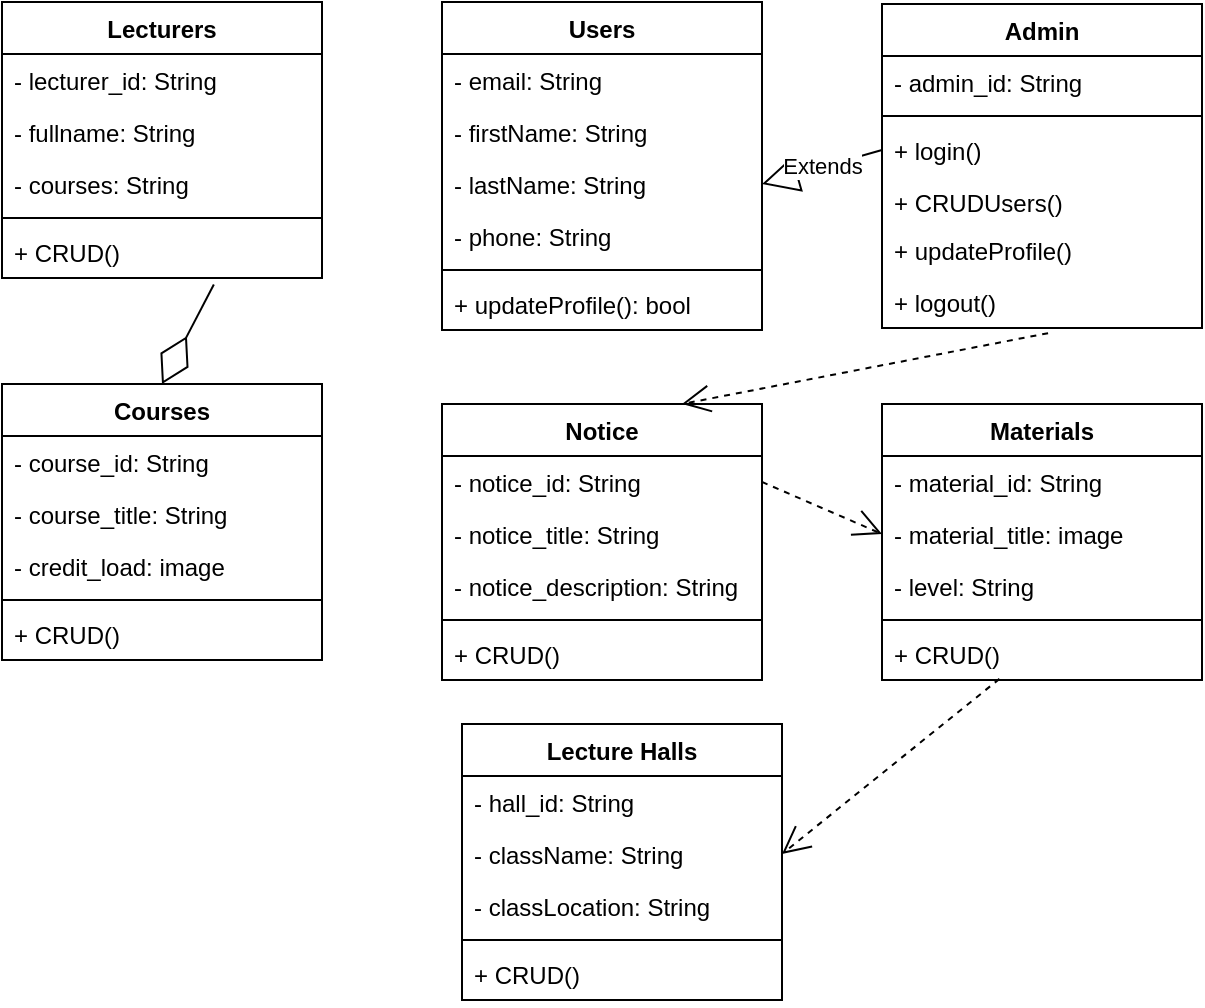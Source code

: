 <mxfile version="13.9.9" type="device"><diagram id="C5RBs43oDa-KdzZeNtuy" name="Page-1"><mxGraphModel dx="1217" dy="694" grid="1" gridSize="10" guides="1" tooltips="1" connect="1" arrows="1" fold="1" page="1" pageScale="1" pageWidth="827" pageHeight="1169" math="0" shadow="0" extFonts="Permanent Marker^https://fonts.googleapis.com/css?family=Permanent+Marker"><root><mxCell id="WIyWlLk6GJQsqaUBKTNV-0"/><mxCell id="WIyWlLk6GJQsqaUBKTNV-1" parent="WIyWlLk6GJQsqaUBKTNV-0"/><mxCell id="rUioSGqjgMgXq7_hCysb-2" value="Users" style="swimlane;fontStyle=1;align=center;verticalAlign=top;childLayout=stackLayout;horizontal=1;startSize=26;horizontalStack=0;resizeParent=1;resizeParentMax=0;resizeLast=0;collapsible=1;marginBottom=0;" parent="WIyWlLk6GJQsqaUBKTNV-1" vertex="1"><mxGeometry x="300" y="79" width="160" height="164" as="geometry"/></mxCell><mxCell id="rUioSGqjgMgXq7_hCysb-6" value="- email: String" style="text;strokeColor=none;fillColor=none;align=left;verticalAlign=top;spacingLeft=4;spacingRight=4;overflow=hidden;rotatable=0;points=[[0,0.5],[1,0.5]];portConstraint=eastwest;" parent="rUioSGqjgMgXq7_hCysb-2" vertex="1"><mxGeometry y="26" width="160" height="26" as="geometry"/></mxCell><mxCell id="rUioSGqjgMgXq7_hCysb-33" value="- firstName: String" style="text;strokeColor=none;fillColor=none;align=left;verticalAlign=top;spacingLeft=4;spacingRight=4;overflow=hidden;rotatable=0;points=[[0,0.5],[1,0.5]];portConstraint=eastwest;" parent="rUioSGqjgMgXq7_hCysb-2" vertex="1"><mxGeometry y="52" width="160" height="26" as="geometry"/></mxCell><mxCell id="rUioSGqjgMgXq7_hCysb-8" value="- lastName: String" style="text;strokeColor=none;fillColor=none;align=left;verticalAlign=top;spacingLeft=4;spacingRight=4;overflow=hidden;rotatable=0;points=[[0,0.5],[1,0.5]];portConstraint=eastwest;" parent="rUioSGqjgMgXq7_hCysb-2" vertex="1"><mxGeometry y="78" width="160" height="26" as="geometry"/></mxCell><mxCell id="0FEyIL5n0Me2F_UGlExN-14" value="- phone: String" style="text;strokeColor=none;fillColor=none;align=left;verticalAlign=top;spacingLeft=4;spacingRight=4;overflow=hidden;rotatable=0;points=[[0,0.5],[1,0.5]];portConstraint=eastwest;" parent="rUioSGqjgMgXq7_hCysb-2" vertex="1"><mxGeometry y="104" width="160" height="26" as="geometry"/></mxCell><mxCell id="rUioSGqjgMgXq7_hCysb-4" value="" style="line;strokeWidth=1;fillColor=none;align=left;verticalAlign=middle;spacingTop=-1;spacingLeft=3;spacingRight=3;rotatable=0;labelPosition=right;points=[];portConstraint=eastwest;" parent="rUioSGqjgMgXq7_hCysb-2" vertex="1"><mxGeometry y="130" width="160" height="8" as="geometry"/></mxCell><mxCell id="rUioSGqjgMgXq7_hCysb-5" value="+ updateProfile(): bool" style="text;strokeColor=none;fillColor=none;align=left;verticalAlign=top;spacingLeft=4;spacingRight=4;overflow=hidden;rotatable=0;points=[[0,0.5],[1,0.5]];portConstraint=eastwest;" parent="rUioSGqjgMgXq7_hCysb-2" vertex="1"><mxGeometry y="138" width="160" height="26" as="geometry"/></mxCell><mxCell id="0q59qMsWTQ_goEaoxCQV-13" value="Admin" style="swimlane;fontStyle=1;align=center;verticalAlign=top;childLayout=stackLayout;horizontal=1;startSize=26;horizontalStack=0;resizeParent=1;resizeParentMax=0;resizeLast=0;collapsible=1;marginBottom=0;" parent="WIyWlLk6GJQsqaUBKTNV-1" vertex="1"><mxGeometry x="520" y="80" width="160" height="162" as="geometry"/></mxCell><mxCell id="0q59qMsWTQ_goEaoxCQV-14" value="- admin_id: String" style="text;strokeColor=none;fillColor=none;align=left;verticalAlign=top;spacingLeft=4;spacingRight=4;overflow=hidden;rotatable=0;points=[[0,0.5],[1,0.5]];portConstraint=eastwest;" parent="0q59qMsWTQ_goEaoxCQV-13" vertex="1"><mxGeometry y="26" width="160" height="26" as="geometry"/></mxCell><mxCell id="0q59qMsWTQ_goEaoxCQV-18" value="" style="line;strokeWidth=1;fillColor=none;align=left;verticalAlign=middle;spacingTop=-1;spacingLeft=3;spacingRight=3;rotatable=0;labelPosition=right;points=[];portConstraint=eastwest;" parent="0q59qMsWTQ_goEaoxCQV-13" vertex="1"><mxGeometry y="52" width="160" height="8" as="geometry"/></mxCell><mxCell id="0q59qMsWTQ_goEaoxCQV-19" value="+ login()" style="text;strokeColor=none;fillColor=none;align=left;verticalAlign=top;spacingLeft=4;spacingRight=4;overflow=hidden;rotatable=0;points=[[0,0.5],[1,0.5]];portConstraint=eastwest;" parent="0q59qMsWTQ_goEaoxCQV-13" vertex="1"><mxGeometry y="60" width="160" height="26" as="geometry"/></mxCell><mxCell id="0q59qMsWTQ_goEaoxCQV-20" value="+ CRUDUsers()" style="text;strokeColor=none;fillColor=none;align=left;verticalAlign=top;spacingLeft=4;spacingRight=4;overflow=hidden;rotatable=0;points=[[0,0.5],[1,0.5]];portConstraint=eastwest;" parent="0q59qMsWTQ_goEaoxCQV-13" vertex="1"><mxGeometry y="86" width="160" height="24" as="geometry"/></mxCell><mxCell id="0q59qMsWTQ_goEaoxCQV-22" value="+ updateProfile()" style="text;strokeColor=none;fillColor=none;align=left;verticalAlign=top;spacingLeft=4;spacingRight=4;overflow=hidden;rotatable=0;points=[[0,0.5],[1,0.5]];portConstraint=eastwest;" parent="0q59qMsWTQ_goEaoxCQV-13" vertex="1"><mxGeometry y="110" width="160" height="26" as="geometry"/></mxCell><mxCell id="0q59qMsWTQ_goEaoxCQV-23" value="+ logout()" style="text;strokeColor=none;fillColor=none;align=left;verticalAlign=top;spacingLeft=4;spacingRight=4;overflow=hidden;rotatable=0;points=[[0,0.5],[1,0.5]];portConstraint=eastwest;" parent="0q59qMsWTQ_goEaoxCQV-13" vertex="1"><mxGeometry y="136" width="160" height="26" as="geometry"/></mxCell><mxCell id="0q59qMsWTQ_goEaoxCQV-24" value="Extends" style="endArrow=block;endSize=16;endFill=0;html=1;entryX=1;entryY=0.5;entryDx=0;entryDy=0;exitX=0;exitY=0.5;exitDx=0;exitDy=0;" parent="WIyWlLk6GJQsqaUBKTNV-1" edge="1" target="rUioSGqjgMgXq7_hCysb-8" source="0q59qMsWTQ_goEaoxCQV-19"><mxGeometry width="160" relative="1" as="geometry"><mxPoint x="570" y="287" as="sourcePoint"/><mxPoint x="480" y="287" as="targetPoint"/><Array as="points"/></mxGeometry></mxCell><mxCell id="0FEyIL5n0Me2F_UGlExN-2" value="Lecturers" style="swimlane;fontStyle=1;align=center;verticalAlign=top;childLayout=stackLayout;horizontal=1;startSize=26;horizontalStack=0;resizeParent=1;resizeParentMax=0;resizeLast=0;collapsible=1;marginBottom=0;" parent="WIyWlLk6GJQsqaUBKTNV-1" vertex="1"><mxGeometry x="80" y="79" width="160" height="138" as="geometry"/></mxCell><mxCell id="0FEyIL5n0Me2F_UGlExN-3" value="- lecturer_id: String" style="text;strokeColor=none;fillColor=none;align=left;verticalAlign=top;spacingLeft=4;spacingRight=4;overflow=hidden;rotatable=0;points=[[0,0.5],[1,0.5]];portConstraint=eastwest;" parent="0FEyIL5n0Me2F_UGlExN-2" vertex="1"><mxGeometry y="26" width="160" height="26" as="geometry"/></mxCell><mxCell id="0FEyIL5n0Me2F_UGlExN-5" value="- fullname: String" style="text;strokeColor=none;fillColor=none;align=left;verticalAlign=top;spacingLeft=4;spacingRight=4;overflow=hidden;rotatable=0;points=[[0,0.5],[1,0.5]];portConstraint=eastwest;" parent="0FEyIL5n0Me2F_UGlExN-2" vertex="1"><mxGeometry y="52" width="160" height="26" as="geometry"/></mxCell><mxCell id="YgXnJ43rr1mgCQ7xR_XM-11" value="- courses: String" style="text;strokeColor=none;fillColor=none;align=left;verticalAlign=top;spacingLeft=4;spacingRight=4;overflow=hidden;rotatable=0;points=[[0,0.5],[1,0.5]];portConstraint=eastwest;" parent="0FEyIL5n0Me2F_UGlExN-2" vertex="1"><mxGeometry y="78" width="160" height="26" as="geometry"/></mxCell><mxCell id="0FEyIL5n0Me2F_UGlExN-7" value="" style="line;strokeWidth=1;fillColor=none;align=left;verticalAlign=middle;spacingTop=-1;spacingLeft=3;spacingRight=3;rotatable=0;labelPosition=right;points=[];portConstraint=eastwest;" parent="0FEyIL5n0Me2F_UGlExN-2" vertex="1"><mxGeometry y="104" width="160" height="8" as="geometry"/></mxCell><mxCell id="0FEyIL5n0Me2F_UGlExN-8" value="+ CRUD()" style="text;strokeColor=none;fillColor=none;align=left;verticalAlign=top;spacingLeft=4;spacingRight=4;overflow=hidden;rotatable=0;points=[[0,0.5],[1,0.5]];portConstraint=eastwest;" parent="0FEyIL5n0Me2F_UGlExN-2" vertex="1"><mxGeometry y="112" width="160" height="26" as="geometry"/></mxCell><mxCell id="YgXnJ43rr1mgCQ7xR_XM-0" value="Courses" style="swimlane;fontStyle=1;align=center;verticalAlign=top;childLayout=stackLayout;horizontal=1;startSize=26;horizontalStack=0;resizeParent=1;resizeParentMax=0;resizeLast=0;collapsible=1;marginBottom=0;" parent="WIyWlLk6GJQsqaUBKTNV-1" vertex="1"><mxGeometry x="80" y="270" width="160" height="138" as="geometry"/></mxCell><mxCell id="lhKRDPzLNYBQU9nJNiFw-20" value="- course_id: String" style="text;strokeColor=none;fillColor=none;align=left;verticalAlign=top;spacingLeft=4;spacingRight=4;overflow=hidden;rotatable=0;points=[[0,0.5],[1,0.5]];portConstraint=eastwest;" vertex="1" parent="YgXnJ43rr1mgCQ7xR_XM-0"><mxGeometry y="26" width="160" height="26" as="geometry"/></mxCell><mxCell id="YgXnJ43rr1mgCQ7xR_XM-2" value="- course_title: String" style="text;strokeColor=none;fillColor=none;align=left;verticalAlign=top;spacingLeft=4;spacingRight=4;overflow=hidden;rotatable=0;points=[[0,0.5],[1,0.5]];portConstraint=eastwest;" parent="YgXnJ43rr1mgCQ7xR_XM-0" vertex="1"><mxGeometry y="52" width="160" height="26" as="geometry"/></mxCell><mxCell id="YgXnJ43rr1mgCQ7xR_XM-3" value="- credit_load: image" style="text;strokeColor=none;fillColor=none;align=left;verticalAlign=top;spacingLeft=4;spacingRight=4;overflow=hidden;rotatable=0;points=[[0,0.5],[1,0.5]];portConstraint=eastwest;" parent="YgXnJ43rr1mgCQ7xR_XM-0" vertex="1"><mxGeometry y="78" width="160" height="26" as="geometry"/></mxCell><mxCell id="YgXnJ43rr1mgCQ7xR_XM-4" value="" style="line;strokeWidth=1;fillColor=none;align=left;verticalAlign=middle;spacingTop=-1;spacingLeft=3;spacingRight=3;rotatable=0;labelPosition=right;points=[];portConstraint=eastwest;" parent="YgXnJ43rr1mgCQ7xR_XM-0" vertex="1"><mxGeometry y="104" width="160" height="8" as="geometry"/></mxCell><mxCell id="YgXnJ43rr1mgCQ7xR_XM-8" value="+ CRUD()" style="text;strokeColor=none;fillColor=none;align=left;verticalAlign=top;spacingLeft=4;spacingRight=4;overflow=hidden;rotatable=0;points=[[0,0.5],[1,0.5]];portConstraint=eastwest;" parent="YgXnJ43rr1mgCQ7xR_XM-0" vertex="1"><mxGeometry y="112" width="160" height="26" as="geometry"/></mxCell><mxCell id="lhKRDPzLNYBQU9nJNiFw-0" value="Materials" style="swimlane;fontStyle=1;align=center;verticalAlign=top;childLayout=stackLayout;horizontal=1;startSize=26;horizontalStack=0;resizeParent=1;resizeParentMax=0;resizeLast=0;collapsible=1;marginBottom=0;" vertex="1" parent="WIyWlLk6GJQsqaUBKTNV-1"><mxGeometry x="520" y="280" width="160" height="138" as="geometry"/></mxCell><mxCell id="lhKRDPzLNYBQU9nJNiFw-1" value="- material_id: String" style="text;strokeColor=none;fillColor=none;align=left;verticalAlign=top;spacingLeft=4;spacingRight=4;overflow=hidden;rotatable=0;points=[[0,0.5],[1,0.5]];portConstraint=eastwest;" vertex="1" parent="lhKRDPzLNYBQU9nJNiFw-0"><mxGeometry y="26" width="160" height="26" as="geometry"/></mxCell><mxCell id="lhKRDPzLNYBQU9nJNiFw-3" value="- material_title: image" style="text;strokeColor=none;fillColor=none;align=left;verticalAlign=top;spacingLeft=4;spacingRight=4;overflow=hidden;rotatable=0;points=[[0,0.5],[1,0.5]];portConstraint=eastwest;" vertex="1" parent="lhKRDPzLNYBQU9nJNiFw-0"><mxGeometry y="52" width="160" height="26" as="geometry"/></mxCell><mxCell id="lhKRDPzLNYBQU9nJNiFw-2" value="- level: String" style="text;strokeColor=none;fillColor=none;align=left;verticalAlign=top;spacingLeft=4;spacingRight=4;overflow=hidden;rotatable=0;points=[[0,0.5],[1,0.5]];portConstraint=eastwest;" vertex="1" parent="lhKRDPzLNYBQU9nJNiFw-0"><mxGeometry y="78" width="160" height="26" as="geometry"/></mxCell><mxCell id="lhKRDPzLNYBQU9nJNiFw-4" value="" style="line;strokeWidth=1;fillColor=none;align=left;verticalAlign=middle;spacingTop=-1;spacingLeft=3;spacingRight=3;rotatable=0;labelPosition=right;points=[];portConstraint=eastwest;" vertex="1" parent="lhKRDPzLNYBQU9nJNiFw-0"><mxGeometry y="104" width="160" height="8" as="geometry"/></mxCell><mxCell id="lhKRDPzLNYBQU9nJNiFw-8" value="+ CRUD()" style="text;strokeColor=none;fillColor=none;align=left;verticalAlign=top;spacingLeft=4;spacingRight=4;overflow=hidden;rotatable=0;points=[[0,0.5],[1,0.5]];portConstraint=eastwest;" vertex="1" parent="lhKRDPzLNYBQU9nJNiFw-0"><mxGeometry y="112" width="160" height="26" as="geometry"/></mxCell><mxCell id="lhKRDPzLNYBQU9nJNiFw-9" value="Lecture Halls" style="swimlane;fontStyle=1;align=center;verticalAlign=top;childLayout=stackLayout;horizontal=1;startSize=26;horizontalStack=0;resizeParent=1;resizeParentMax=0;resizeLast=0;collapsible=1;marginBottom=0;" vertex="1" parent="WIyWlLk6GJQsqaUBKTNV-1"><mxGeometry x="310" y="440" width="160" height="138" as="geometry"/></mxCell><mxCell id="lhKRDPzLNYBQU9nJNiFw-10" value="- hall_id: String" style="text;strokeColor=none;fillColor=none;align=left;verticalAlign=top;spacingLeft=4;spacingRight=4;overflow=hidden;rotatable=0;points=[[0,0.5],[1,0.5]];portConstraint=eastwest;" vertex="1" parent="lhKRDPzLNYBQU9nJNiFw-9"><mxGeometry y="26" width="160" height="26" as="geometry"/></mxCell><mxCell id="lhKRDPzLNYBQU9nJNiFw-19" value="- className: String" style="text;strokeColor=none;fillColor=none;align=left;verticalAlign=top;spacingLeft=4;spacingRight=4;overflow=hidden;rotatable=0;points=[[0,0.5],[1,0.5]];portConstraint=eastwest;" vertex="1" parent="lhKRDPzLNYBQU9nJNiFw-9"><mxGeometry y="52" width="160" height="26" as="geometry"/></mxCell><mxCell id="lhKRDPzLNYBQU9nJNiFw-11" value="- classLocation: String" style="text;strokeColor=none;fillColor=none;align=left;verticalAlign=top;spacingLeft=4;spacingRight=4;overflow=hidden;rotatable=0;points=[[0,0.5],[1,0.5]];portConstraint=eastwest;" vertex="1" parent="lhKRDPzLNYBQU9nJNiFw-9"><mxGeometry y="78" width="160" height="26" as="geometry"/></mxCell><mxCell id="lhKRDPzLNYBQU9nJNiFw-13" value="" style="line;strokeWidth=1;fillColor=none;align=left;verticalAlign=middle;spacingTop=-1;spacingLeft=3;spacingRight=3;rotatable=0;labelPosition=right;points=[];portConstraint=eastwest;" vertex="1" parent="lhKRDPzLNYBQU9nJNiFw-9"><mxGeometry y="104" width="160" height="8" as="geometry"/></mxCell><mxCell id="lhKRDPzLNYBQU9nJNiFw-14" value="+ CRUD()" style="text;strokeColor=none;fillColor=none;align=left;verticalAlign=top;spacingLeft=4;spacingRight=4;overflow=hidden;rotatable=0;points=[[0,0.5],[1,0.5]];portConstraint=eastwest;" vertex="1" parent="lhKRDPzLNYBQU9nJNiFw-9"><mxGeometry y="112" width="160" height="26" as="geometry"/></mxCell><mxCell id="lhKRDPzLNYBQU9nJNiFw-21" value="Notice" style="swimlane;fontStyle=1;align=center;verticalAlign=top;childLayout=stackLayout;horizontal=1;startSize=26;horizontalStack=0;resizeParent=1;resizeParentMax=0;resizeLast=0;collapsible=1;marginBottom=0;" vertex="1" parent="WIyWlLk6GJQsqaUBKTNV-1"><mxGeometry x="300" y="280" width="160" height="138" as="geometry"/></mxCell><mxCell id="lhKRDPzLNYBQU9nJNiFw-22" value="- notice_id: String" style="text;strokeColor=none;fillColor=none;align=left;verticalAlign=top;spacingLeft=4;spacingRight=4;overflow=hidden;rotatable=0;points=[[0,0.5],[1,0.5]];portConstraint=eastwest;" vertex="1" parent="lhKRDPzLNYBQU9nJNiFw-21"><mxGeometry y="26" width="160" height="26" as="geometry"/></mxCell><mxCell id="lhKRDPzLNYBQU9nJNiFw-23" value="- notice_title: String" style="text;strokeColor=none;fillColor=none;align=left;verticalAlign=top;spacingLeft=4;spacingRight=4;overflow=hidden;rotatable=0;points=[[0,0.5],[1,0.5]];portConstraint=eastwest;" vertex="1" parent="lhKRDPzLNYBQU9nJNiFw-21"><mxGeometry y="52" width="160" height="26" as="geometry"/></mxCell><mxCell id="lhKRDPzLNYBQU9nJNiFw-24" value="- notice_description: String" style="text;strokeColor=none;fillColor=none;align=left;verticalAlign=top;spacingLeft=4;spacingRight=4;overflow=hidden;rotatable=0;points=[[0,0.5],[1,0.5]];portConstraint=eastwest;" vertex="1" parent="lhKRDPzLNYBQU9nJNiFw-21"><mxGeometry y="78" width="160" height="26" as="geometry"/></mxCell><mxCell id="lhKRDPzLNYBQU9nJNiFw-25" value="" style="line;strokeWidth=1;fillColor=none;align=left;verticalAlign=middle;spacingTop=-1;spacingLeft=3;spacingRight=3;rotatable=0;labelPosition=right;points=[];portConstraint=eastwest;" vertex="1" parent="lhKRDPzLNYBQU9nJNiFw-21"><mxGeometry y="104" width="160" height="8" as="geometry"/></mxCell><mxCell id="lhKRDPzLNYBQU9nJNiFw-26" value="+ CRUD()" style="text;strokeColor=none;fillColor=none;align=left;verticalAlign=top;spacingLeft=4;spacingRight=4;overflow=hidden;rotatable=0;points=[[0,0.5],[1,0.5]];portConstraint=eastwest;" vertex="1" parent="lhKRDPzLNYBQU9nJNiFw-21"><mxGeometry y="112" width="160" height="26" as="geometry"/></mxCell><mxCell id="lhKRDPzLNYBQU9nJNiFw-34" value="" style="endArrow=diamondThin;endFill=0;endSize=24;html=1;exitX=0.662;exitY=1.126;exitDx=0;exitDy=0;exitPerimeter=0;entryX=0.5;entryY=0;entryDx=0;entryDy=0;" edge="1" parent="WIyWlLk6GJQsqaUBKTNV-1" source="0FEyIL5n0Me2F_UGlExN-8" target="YgXnJ43rr1mgCQ7xR_XM-0"><mxGeometry width="160" relative="1" as="geometry"><mxPoint x="560" y="618" as="sourcePoint"/><mxPoint x="150" y="260" as="targetPoint"/></mxGeometry></mxCell><mxCell id="lhKRDPzLNYBQU9nJNiFw-40" value="" style="endArrow=open;endSize=12;dashed=1;html=1;exitX=1;exitY=0.5;exitDx=0;exitDy=0;entryX=0;entryY=0.5;entryDx=0;entryDy=0;" edge="1" parent="WIyWlLk6GJQsqaUBKTNV-1" source="lhKRDPzLNYBQU9nJNiFw-22" target="lhKRDPzLNYBQU9nJNiFw-3"><mxGeometry width="160" relative="1" as="geometry"><mxPoint x="510" y="530" as="sourcePoint"/><mxPoint x="670" y="530" as="targetPoint"/></mxGeometry></mxCell><mxCell id="lhKRDPzLNYBQU9nJNiFw-41" value="" style="endArrow=open;endSize=12;dashed=1;html=1;entryX=1;entryY=0.5;entryDx=0;entryDy=0;exitX=0.367;exitY=0.978;exitDx=0;exitDy=0;exitPerimeter=0;" edge="1" parent="WIyWlLk6GJQsqaUBKTNV-1" source="lhKRDPzLNYBQU9nJNiFw-8" target="lhKRDPzLNYBQU9nJNiFw-19"><mxGeometry width="160" relative="1" as="geometry"><mxPoint x="560" y="500" as="sourcePoint"/><mxPoint x="530" y="355" as="targetPoint"/></mxGeometry></mxCell><mxCell id="lhKRDPzLNYBQU9nJNiFw-42" value="" style="endArrow=open;endSize=12;dashed=1;html=1;entryX=0.75;entryY=0;entryDx=0;entryDy=0;exitX=0.519;exitY=1.099;exitDx=0;exitDy=0;exitPerimeter=0;" edge="1" parent="WIyWlLk6GJQsqaUBKTNV-1" source="0q59qMsWTQ_goEaoxCQV-23" target="lhKRDPzLNYBQU9nJNiFw-21"><mxGeometry width="160" relative="1" as="geometry"><mxPoint x="588.72" y="427.428" as="sourcePoint"/><mxPoint x="480" y="521.5" as="targetPoint"/></mxGeometry></mxCell></root></mxGraphModel></diagram></mxfile>